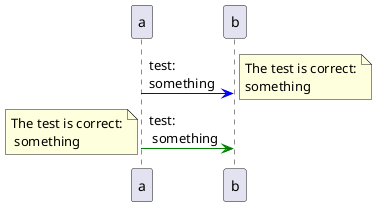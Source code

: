 {
  "sha1": "me7yk17w61vk1jujjya15b5ulsuwtq9",
  "insertion": {
    "when": "2024-11-23T15:35:39.159Z",
    "url": "https://forum.plantuml.net/6003/can-a-defined-constant-be-parsed-correctly-after-n",
    "user": "The-Lum"
  }
}
@startuml
!TEST=something
a[#blue]->b: test:\nTEST
note right: The test is correct:\nTEST
a-[#green]>b: test:\n TEST
note left: The test is correct:\n TEST
@enduml
